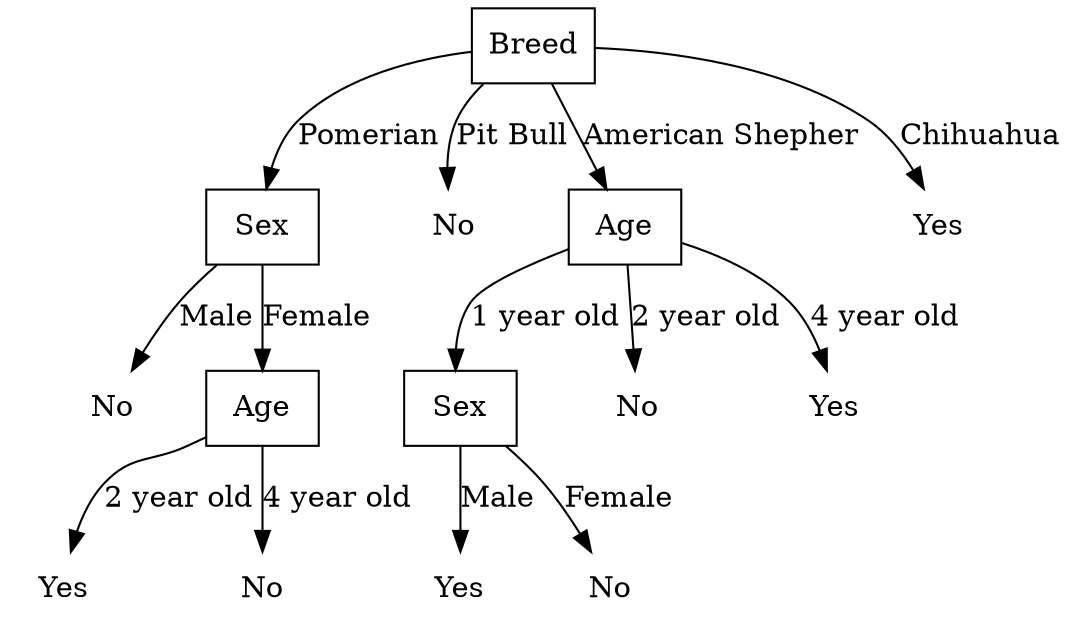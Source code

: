 digraph G { 
attr0 [shape="rectangle", label=Breed]
attr1 [shape="rectangle", label=Sex]
attr0 -> attr1 [label ="Pomerian"]
leaf1 [shape="plaintext", label=No]
attr1 -> leaf1 [label ="Male"]
attr2 [shape="rectangle", label=Age]
attr1 -> attr2 [label ="Female"]
leaf2 [shape="plaintext", label=Yes]
attr2 -> leaf2 [label ="2 year old"]
leaf3 [shape="plaintext", label=No]
attr2 -> leaf3 [label ="4 year old"]
leaf4 [shape="plaintext", label=No]
attr0 -> leaf4 [label ="Pit Bull"]
attr3 [shape="rectangle", label=Age]
attr0 -> attr3 [label ="American Shepher"]
attr4 [shape="rectangle", label=Sex]
attr3 -> attr4 [label ="1 year old"]
leaf5 [shape="plaintext", label=Yes]
attr4 -> leaf5 [label ="Male"]
leaf6 [shape="plaintext", label=No]
attr4 -> leaf6 [label ="Female"]
leaf7 [shape="plaintext", label=No]
attr3 -> leaf7 [label ="2 year old"]
leaf8 [shape="plaintext", label=Yes]
attr3 -> leaf8 [label ="4 year old"]
leaf9 [shape="plaintext", label=Yes]
attr0 -> leaf9 [label ="Chihuahua"]

}
